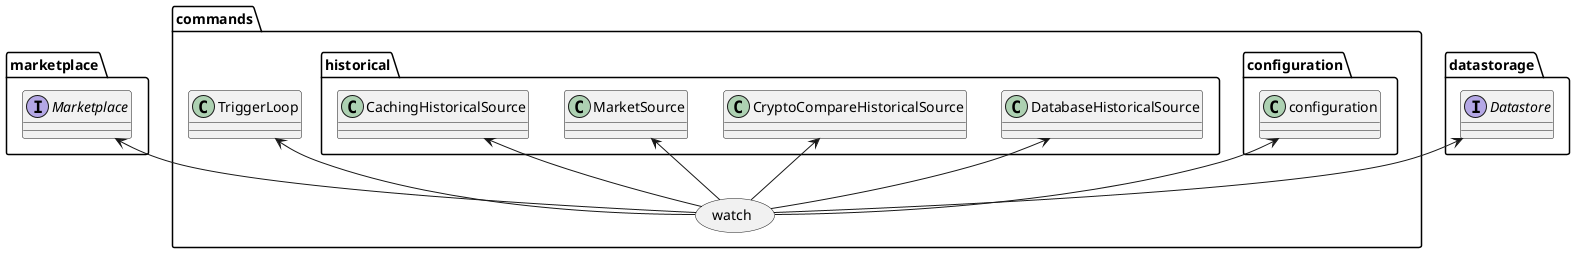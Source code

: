 @startuml

allowmixing

!if ($standalone)
interface marketplace.Marketplace
interface datastorage.Datastore
!endif

namespace commands {

usecase watch

marketplace.Marketplace <-- watch
datastorage.Datastore <-- watch
configuration.configuration <-- watch
historical.DatabaseHistoricalSource <-- watch
historical.CryptoCompareHistoricalSource <-- watch
historical.MarketSource <-- watch
historical.CachingHistoricalSource <-- watch
TriggerLoop <-- watch

}

@enduml